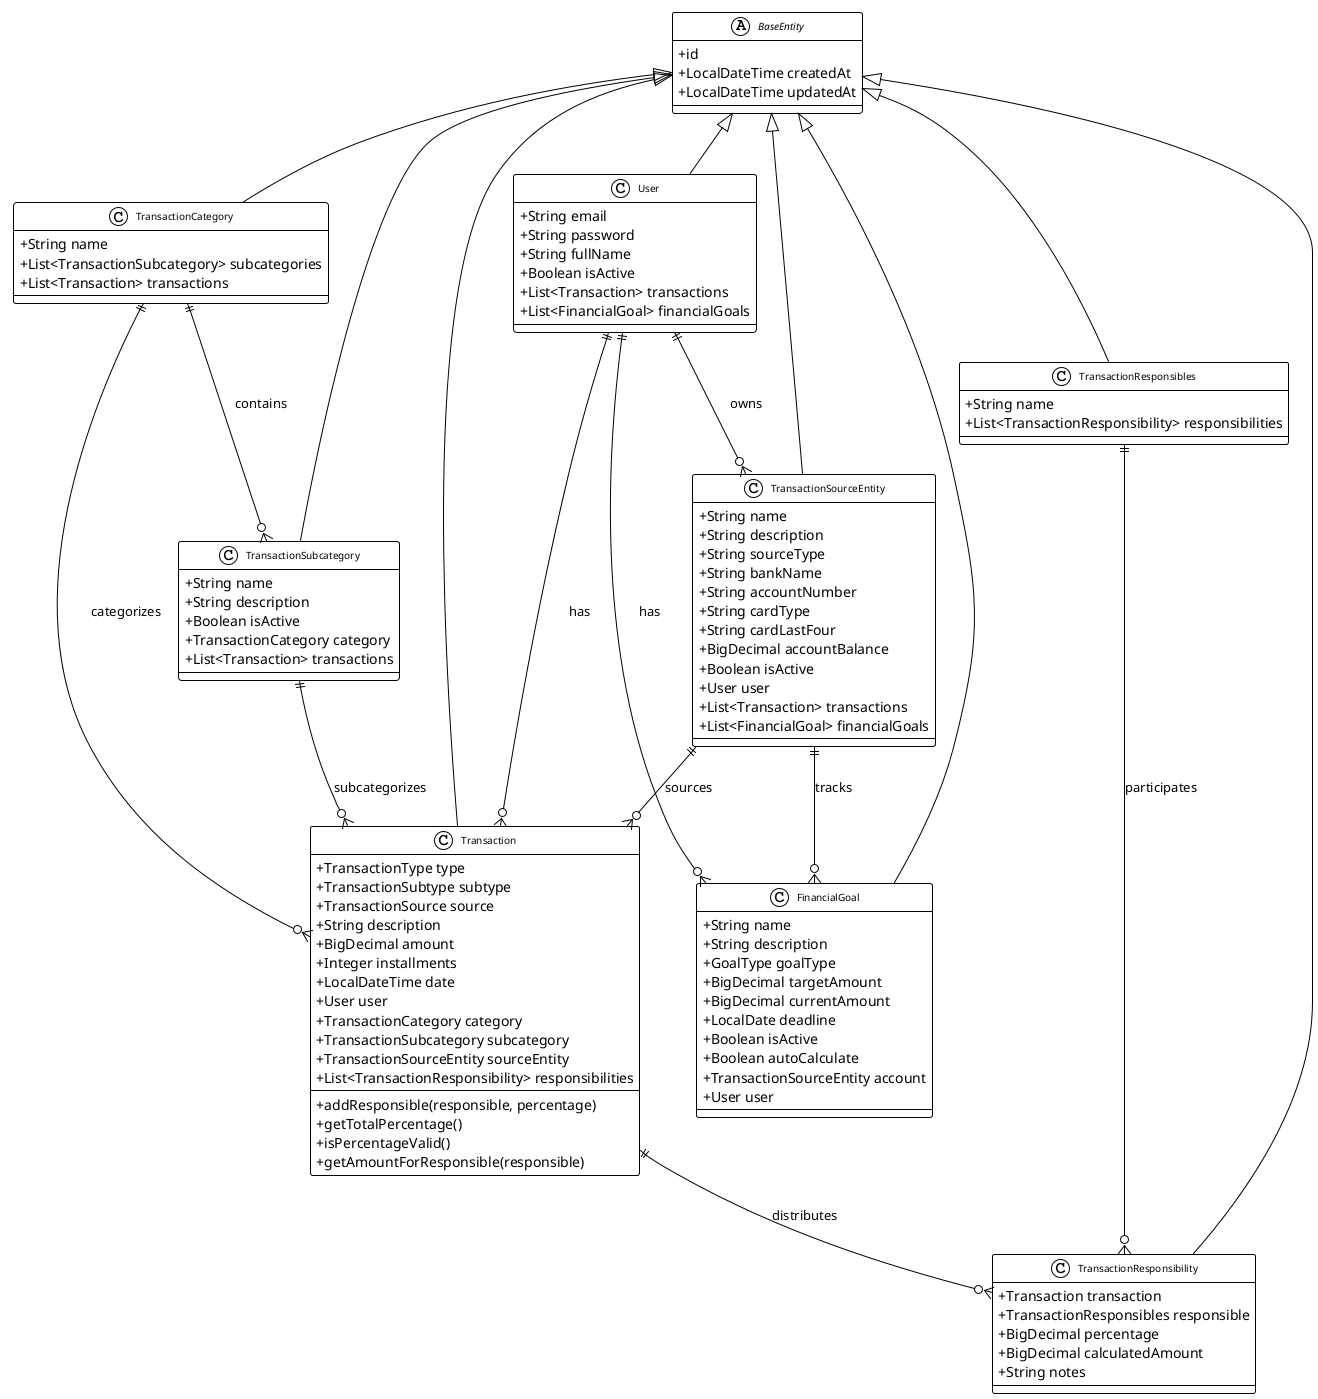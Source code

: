 @startuml Entity Relationships
!theme plain
skinparam backgroundColor #FFFFFF
skinparam classAttributeIconSize 0
skinparam classFontSize 10

abstract class BaseEntity {
    +id
    +LocalDateTime createdAt
    +LocalDateTime updatedAt
}

' User Domain
class User {
    +String email
    +String password
    +String fullName
    +Boolean isActive
    +List<Transaction> transactions
    +List<FinancialGoal> financialGoals
}

' Transaction Domain
class Transaction {
    +TransactionType type
    +TransactionSubtype subtype
    +TransactionSource source
    +String description
    +BigDecimal amount
    +Integer installments
    +LocalDateTime date
    +User user
    +TransactionCategory category
    +TransactionSubcategory subcategory
    +TransactionSourceEntity sourceEntity
    +List<TransactionResponsibility> responsibilities
    --
    +addResponsible(responsible, percentage)
    +getTotalPercentage()
    +isPercentageValid()
    +getAmountForResponsible(responsible)
}

class TransactionCategory {
    +String name
    +List<TransactionSubcategory> subcategories
    +List<Transaction> transactions
}

class TransactionSubcategory {
    +String name
    +String description
    +Boolean isActive
    +TransactionCategory category
    +List<Transaction> transactions
}

class TransactionSourceEntity {
    +String name
    +String description
    +String sourceType
    +String bankName
    +String accountNumber
    +String cardType
    +String cardLastFour
    +BigDecimal accountBalance
    +Boolean isActive
    +User user
    +List<Transaction> transactions
    +List<FinancialGoal> financialGoals
}

class TransactionResponsibles {
    +String name
    +List<TransactionResponsibility> responsibilities
}

class TransactionResponsibility {
    +Transaction transaction
    +TransactionResponsibles responsible
    +BigDecimal percentage
    +BigDecimal calculatedAmount
    +String notes
}

' Financial Goals Domain
class FinancialGoal {
    +String name
    +String description
    +GoalType goalType
    +BigDecimal targetAmount
    +BigDecimal currentAmount
    +LocalDate deadline
    +Boolean isActive
    +Boolean autoCalculate
    +TransactionSourceEntity account
    +User user
}

' Inheritance Relationships
BaseEntity <|-- User
BaseEntity <|-- Transaction
BaseEntity <|-- TransactionCategory
BaseEntity <|-- TransactionSubcategory
BaseEntity <|-- TransactionSourceEntity
BaseEntity <|-- TransactionResponsibles
BaseEntity <|-- FinancialGoal
BaseEntity <|-- TransactionResponsibility

' Associations
User ||--o{ Transaction : "has"
User ||--o{ FinancialGoal : "has"
User ||--o{ TransactionSourceEntity : "owns"

TransactionCategory ||--o{ TransactionSubcategory : "contains"
TransactionCategory ||--o{ Transaction : "categorizes"
TransactionSubcategory ||--o{ Transaction : "subcategorizes"

TransactionSourceEntity ||--o{ Transaction : "sources"
TransactionSourceEntity ||--o{ FinancialGoal : "tracks"

Transaction ||--o{ TransactionResponsibility : "distributes"
TransactionResponsibles ||--o{ TransactionResponsibility : "participates"

@enduml 